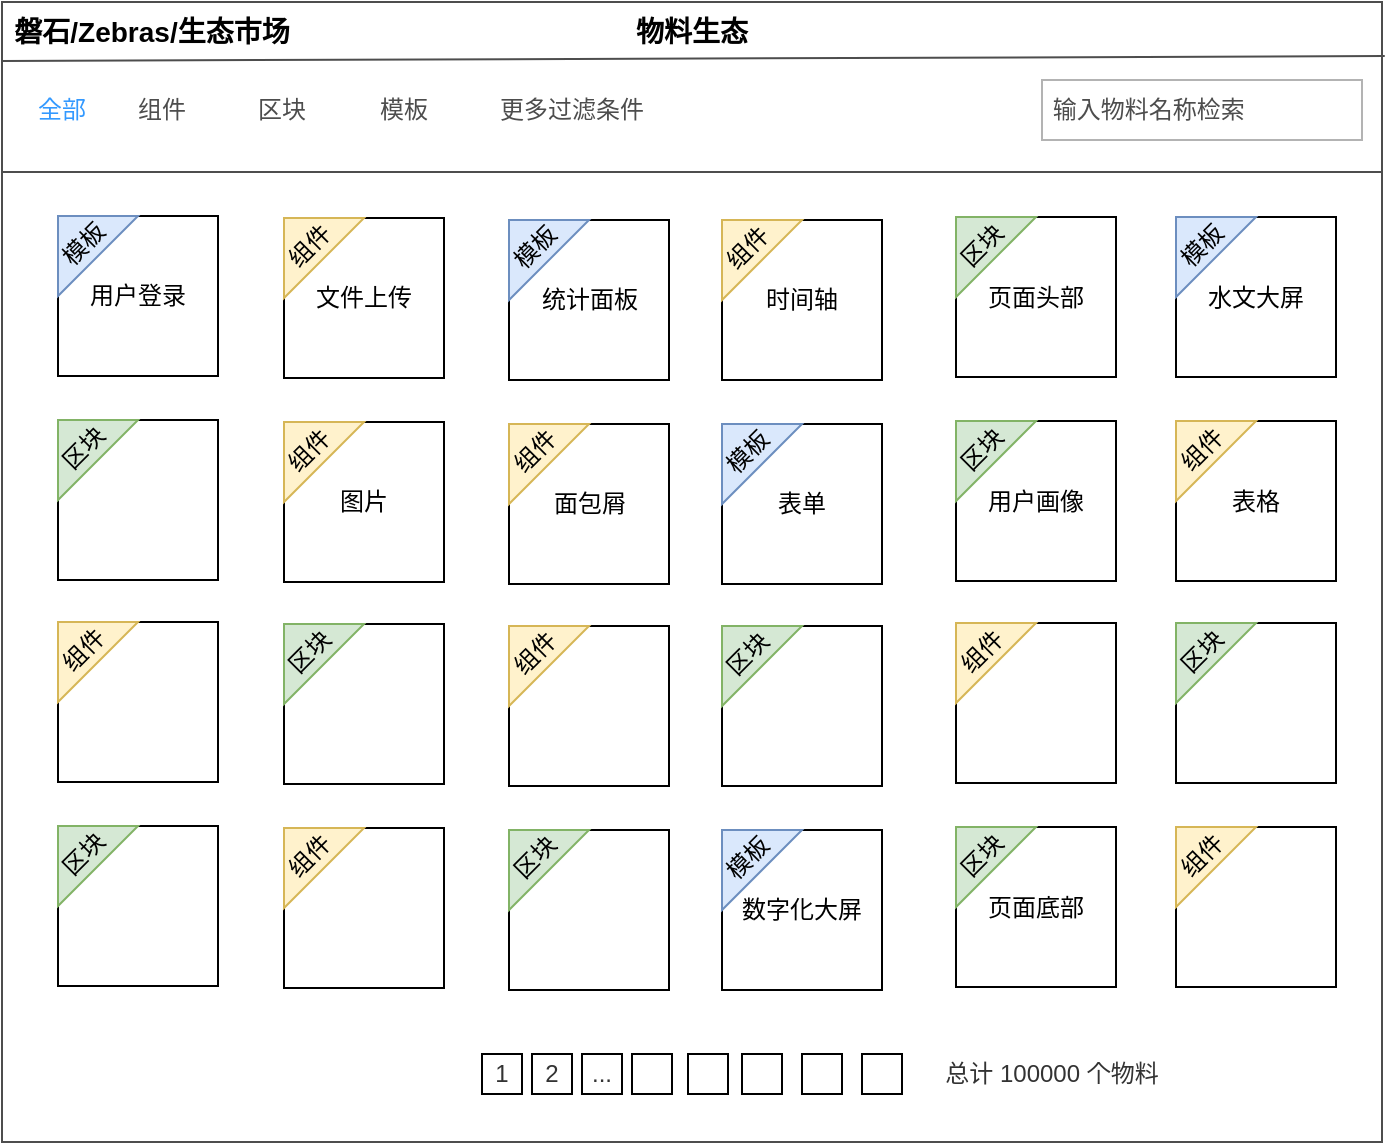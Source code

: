 <mxfile version="23.1.5" type="github">
  <diagram name="第 1 页" id="OyjIwlZL_Nj2LDqeHZL8">
    <mxGraphModel dx="1259" dy="702" grid="1" gridSize="10" guides="1" tooltips="1" connect="1" arrows="1" fold="1" page="1" pageScale="1" pageWidth="827" pageHeight="1169" math="0" shadow="0">
      <root>
        <mxCell id="0" />
        <mxCell id="1" parent="0" />
        <mxCell id="6N8xe3_TxVTpXBkaAM9S-1" value="" style="rounded=0;whiteSpace=wrap;html=1;fillColor=none;strokeColor=#4D4D4D;shadow=0;" vertex="1" parent="1">
          <mxGeometry x="60" y="140" width="690" height="570" as="geometry" />
        </mxCell>
        <mxCell id="6N8xe3_TxVTpXBkaAM9S-2" value="" style="rounded=0;whiteSpace=wrap;html=1;fillColor=none;strokeColor=#4D4D4D;shadow=0;" vertex="1" parent="1">
          <mxGeometry x="60" y="225" width="690" height="485" as="geometry" />
        </mxCell>
        <mxCell id="6N8xe3_TxVTpXBkaAM9S-4" value="物料生态" style="text;html=1;align=center;verticalAlign=middle;whiteSpace=wrap;rounded=0;fontSize=14;fontStyle=1;shadow=0;" vertex="1" parent="1">
          <mxGeometry x="375" y="140" width="60" height="30" as="geometry" />
        </mxCell>
        <mxCell id="6N8xe3_TxVTpXBkaAM9S-5" value="磐石/Zebras/生态市场" style="text;html=1;align=center;verticalAlign=middle;whiteSpace=wrap;rounded=0;fontSize=14;fontStyle=1;shadow=0;" vertex="1" parent="1">
          <mxGeometry x="60" y="140" width="150" height="30" as="geometry" />
        </mxCell>
        <mxCell id="6N8xe3_TxVTpXBkaAM9S-6" value="&lt;font color=&quot;#4d4d4d&quot;&gt;&amp;nbsp;输入物料名称检索&lt;/font&gt;" style="text;html=1;align=left;verticalAlign=middle;whiteSpace=wrap;rounded=0;strokeColor=#B3B3B3;shadow=0;" vertex="1" parent="1">
          <mxGeometry x="580" y="179" width="160" height="30" as="geometry" />
        </mxCell>
        <mxCell id="6N8xe3_TxVTpXBkaAM9S-7" value="全部" style="text;html=1;align=center;verticalAlign=middle;whiteSpace=wrap;rounded=0;fontColor=#3399FF;shadow=0;" vertex="1" parent="1">
          <mxGeometry x="60" y="179" width="60" height="30" as="geometry" />
        </mxCell>
        <mxCell id="6N8xe3_TxVTpXBkaAM9S-8" value="组件" style="text;html=1;align=center;verticalAlign=middle;whiteSpace=wrap;rounded=0;fontColor=#4D4D4D;shadow=0;" vertex="1" parent="1">
          <mxGeometry x="120" y="179" width="40" height="30" as="geometry" />
        </mxCell>
        <mxCell id="6N8xe3_TxVTpXBkaAM9S-9" value="&lt;font&gt;区块&lt;/font&gt;" style="text;html=1;align=center;verticalAlign=middle;whiteSpace=wrap;rounded=0;shadow=0;fontColor=#4D4D4D;" vertex="1" parent="1">
          <mxGeometry x="180" y="179" width="40" height="30" as="geometry" />
        </mxCell>
        <mxCell id="6N8xe3_TxVTpXBkaAM9S-10" value="&lt;font&gt;模板&lt;/font&gt;" style="text;html=1;align=center;verticalAlign=middle;whiteSpace=wrap;rounded=0;shadow=0;fontColor=#4D4D4D;" vertex="1" parent="1">
          <mxGeometry x="241" y="179" width="40" height="30" as="geometry" />
        </mxCell>
        <mxCell id="6N8xe3_TxVTpXBkaAM9S-12" value="" style="whiteSpace=wrap;html=1;aspect=fixed;fillColor=none;shadow=0;fontColor=#333333;" vertex="1" parent="1">
          <mxGeometry x="403" y="666" width="20" height="20" as="geometry" />
        </mxCell>
        <mxCell id="6N8xe3_TxVTpXBkaAM9S-13" value="" style="whiteSpace=wrap;html=1;aspect=fixed;fillColor=none;shadow=0;fontColor=#333333;" vertex="1" parent="1">
          <mxGeometry x="375" y="666" width="20" height="20" as="geometry" />
        </mxCell>
        <mxCell id="6N8xe3_TxVTpXBkaAM9S-14" value="..." style="whiteSpace=wrap;html=1;aspect=fixed;fillColor=none;shadow=0;fontColor=#333333;" vertex="1" parent="1">
          <mxGeometry x="350" y="666" width="20" height="20" as="geometry" />
        </mxCell>
        <mxCell id="6N8xe3_TxVTpXBkaAM9S-15" value="2" style="whiteSpace=wrap;html=1;aspect=fixed;fillColor=none;shadow=0;fontColor=#333333;" vertex="1" parent="1">
          <mxGeometry x="325" y="666" width="20" height="20" as="geometry" />
        </mxCell>
        <mxCell id="6N8xe3_TxVTpXBkaAM9S-16" value="1" style="whiteSpace=wrap;html=1;aspect=fixed;fillColor=none;shadow=0;fontColor=#333333;" vertex="1" parent="1">
          <mxGeometry x="300" y="666" width="20" height="20" as="geometry" />
        </mxCell>
        <mxCell id="6N8xe3_TxVTpXBkaAM9S-17" value="" style="whiteSpace=wrap;html=1;aspect=fixed;fillColor=none;shadow=0;fontColor=#333333;" vertex="1" parent="1">
          <mxGeometry x="430" y="666" width="20" height="20" as="geometry" />
        </mxCell>
        <mxCell id="6N8xe3_TxVTpXBkaAM9S-18" value="" style="whiteSpace=wrap;html=1;aspect=fixed;fillColor=none;shadow=0;fontColor=#333333;" vertex="1" parent="1">
          <mxGeometry x="460" y="666" width="20" height="20" as="geometry" />
        </mxCell>
        <mxCell id="6N8xe3_TxVTpXBkaAM9S-19" value="" style="whiteSpace=wrap;html=1;aspect=fixed;fillColor=none;shadow=0;fontColor=#333333;" vertex="1" parent="1">
          <mxGeometry x="490" y="666" width="20" height="20" as="geometry" />
        </mxCell>
        <mxCell id="6N8xe3_TxVTpXBkaAM9S-20" value="总计 100000 个物料" style="text;html=1;align=center;verticalAlign=middle;whiteSpace=wrap;rounded=0;shadow=0;fontColor=#333333;" vertex="1" parent="1">
          <mxGeometry x="530" y="661" width="110" height="30" as="geometry" />
        </mxCell>
        <mxCell id="6N8xe3_TxVTpXBkaAM9S-21" value="" style="endArrow=none;html=1;rounded=0;entryX=1.002;entryY=0.034;entryDx=0;entryDy=0;entryPerimeter=0;exitX=0;exitY=0.75;exitDx=0;exitDy=0;strokeColor=#4D4D4D;shadow=0;" edge="1" parent="1">
          <mxGeometry width="50" height="50" relative="1" as="geometry">
            <mxPoint x="60" y="169.5" as="sourcePoint" />
            <mxPoint x="751.38" y="167.06" as="targetPoint" />
          </mxGeometry>
        </mxCell>
        <mxCell id="6N8xe3_TxVTpXBkaAM9S-118" value="&lt;font color=&quot;#4d4d4d&quot;&gt;更多过滤条件&lt;/font&gt;" style="text;html=1;align=center;verticalAlign=middle;whiteSpace=wrap;rounded=0;shadow=0;fontColor=#333333;fillColor=none;strokeColor=none;" vertex="1" parent="1">
          <mxGeometry x="300" y="179" width="90" height="30" as="geometry" />
        </mxCell>
        <mxCell id="6N8xe3_TxVTpXBkaAM9S-120" value="用户登录" style="whiteSpace=wrap;html=1;aspect=fixed;" vertex="1" parent="1">
          <mxGeometry x="88" y="247" width="80" height="80" as="geometry" />
        </mxCell>
        <mxCell id="6N8xe3_TxVTpXBkaAM9S-123" value="" style="verticalLabelPosition=bottom;verticalAlign=top;html=1;shape=mxgraph.basic.orthogonal_triangle;direction=south;fillColor=#dae8fc;strokeColor=#6c8ebf;" vertex="1" parent="1">
          <mxGeometry x="88" y="247" width="40" height="40" as="geometry" />
        </mxCell>
        <mxCell id="6N8xe3_TxVTpXBkaAM9S-124" value="模板" style="text;html=1;align=center;verticalAlign=middle;whiteSpace=wrap;rounded=0;rotation=-45;" vertex="1" parent="1">
          <mxGeometry x="71" y="246" width="60" height="30" as="geometry" />
        </mxCell>
        <mxCell id="6N8xe3_TxVTpXBkaAM9S-136" value="文件上传" style="whiteSpace=wrap;html=1;aspect=fixed;" vertex="1" parent="1">
          <mxGeometry x="201" y="248" width="80" height="80" as="geometry" />
        </mxCell>
        <mxCell id="6N8xe3_TxVTpXBkaAM9S-137" value="" style="verticalLabelPosition=bottom;verticalAlign=top;html=1;shape=mxgraph.basic.orthogonal_triangle;direction=south;fillColor=#fff2cc;strokeColor=#d6b656;" vertex="1" parent="1">
          <mxGeometry x="201" y="248" width="40" height="40" as="geometry" />
        </mxCell>
        <mxCell id="6N8xe3_TxVTpXBkaAM9S-138" value="组件" style="text;html=1;align=center;verticalAlign=middle;whiteSpace=wrap;rounded=0;rotation=-45;" vertex="1" parent="1">
          <mxGeometry x="184" y="247" width="60" height="30" as="geometry" />
        </mxCell>
        <mxCell id="6N8xe3_TxVTpXBkaAM9S-139" value="统计面板" style="whiteSpace=wrap;html=1;aspect=fixed;" vertex="1" parent="1">
          <mxGeometry x="313.5" y="249" width="80" height="80" as="geometry" />
        </mxCell>
        <mxCell id="6N8xe3_TxVTpXBkaAM9S-140" value="" style="verticalLabelPosition=bottom;verticalAlign=top;html=1;shape=mxgraph.basic.orthogonal_triangle;direction=south;fillColor=#dae8fc;strokeColor=#6c8ebf;" vertex="1" parent="1">
          <mxGeometry x="313.5" y="249" width="40" height="40" as="geometry" />
        </mxCell>
        <mxCell id="6N8xe3_TxVTpXBkaAM9S-141" value="模板" style="text;html=1;align=center;verticalAlign=middle;whiteSpace=wrap;rounded=0;rotation=-45;" vertex="1" parent="1">
          <mxGeometry x="296.5" y="248" width="60" height="30" as="geometry" />
        </mxCell>
        <mxCell id="6N8xe3_TxVTpXBkaAM9S-142" value="时间轴" style="whiteSpace=wrap;html=1;aspect=fixed;" vertex="1" parent="1">
          <mxGeometry x="420" y="249" width="80" height="80" as="geometry" />
        </mxCell>
        <mxCell id="6N8xe3_TxVTpXBkaAM9S-143" value="" style="verticalLabelPosition=bottom;verticalAlign=top;html=1;shape=mxgraph.basic.orthogonal_triangle;direction=south;fillColor=#fff2cc;strokeColor=#d6b656;" vertex="1" parent="1">
          <mxGeometry x="420" y="249" width="40" height="40" as="geometry" />
        </mxCell>
        <mxCell id="6N8xe3_TxVTpXBkaAM9S-144" value="组件" style="text;html=1;align=center;verticalAlign=middle;whiteSpace=wrap;rounded=0;rotation=-45;" vertex="1" parent="1">
          <mxGeometry x="403" y="248" width="60" height="30" as="geometry" />
        </mxCell>
        <mxCell id="6N8xe3_TxVTpXBkaAM9S-145" value="页面头部" style="whiteSpace=wrap;html=1;aspect=fixed;" vertex="1" parent="1">
          <mxGeometry x="537" y="247.5" width="80" height="80" as="geometry" />
        </mxCell>
        <mxCell id="6N8xe3_TxVTpXBkaAM9S-146" value="" style="verticalLabelPosition=bottom;verticalAlign=top;html=1;shape=mxgraph.basic.orthogonal_triangle;direction=south;fillColor=#d5e8d4;strokeColor=#82b366;" vertex="1" parent="1">
          <mxGeometry x="537" y="247.5" width="40" height="40" as="geometry" />
        </mxCell>
        <mxCell id="6N8xe3_TxVTpXBkaAM9S-147" value="区块" style="text;html=1;align=center;verticalAlign=middle;whiteSpace=wrap;rounded=0;rotation=-45;" vertex="1" parent="1">
          <mxGeometry x="520" y="246.5" width="60" height="30" as="geometry" />
        </mxCell>
        <mxCell id="6N8xe3_TxVTpXBkaAM9S-148" value="水文大屏" style="whiteSpace=wrap;html=1;aspect=fixed;" vertex="1" parent="1">
          <mxGeometry x="647" y="247.5" width="80" height="80" as="geometry" />
        </mxCell>
        <mxCell id="6N8xe3_TxVTpXBkaAM9S-149" value="" style="verticalLabelPosition=bottom;verticalAlign=top;html=1;shape=mxgraph.basic.orthogonal_triangle;direction=south;fillColor=#dae8fc;strokeColor=#6c8ebf;" vertex="1" parent="1">
          <mxGeometry x="647" y="247.5" width="40" height="40" as="geometry" />
        </mxCell>
        <mxCell id="6N8xe3_TxVTpXBkaAM9S-150" value="模板" style="text;html=1;align=center;verticalAlign=middle;whiteSpace=wrap;rounded=0;rotation=-45;" vertex="1" parent="1">
          <mxGeometry x="630" y="246.5" width="60" height="30" as="geometry" />
        </mxCell>
        <mxCell id="6N8xe3_TxVTpXBkaAM9S-151" value="" style="whiteSpace=wrap;html=1;aspect=fixed;" vertex="1" parent="1">
          <mxGeometry x="88" y="349" width="80" height="80" as="geometry" />
        </mxCell>
        <mxCell id="6N8xe3_TxVTpXBkaAM9S-152" value="" style="verticalLabelPosition=bottom;verticalAlign=top;html=1;shape=mxgraph.basic.orthogonal_triangle;direction=south;fillColor=#d5e8d4;strokeColor=#82b366;" vertex="1" parent="1">
          <mxGeometry x="88" y="349" width="40" height="40" as="geometry" />
        </mxCell>
        <mxCell id="6N8xe3_TxVTpXBkaAM9S-153" value="区块" style="text;html=1;align=center;verticalAlign=middle;whiteSpace=wrap;rounded=0;rotation=-45;" vertex="1" parent="1">
          <mxGeometry x="71" y="348" width="60" height="30" as="geometry" />
        </mxCell>
        <mxCell id="6N8xe3_TxVTpXBkaAM9S-154" value="图片" style="whiteSpace=wrap;html=1;aspect=fixed;" vertex="1" parent="1">
          <mxGeometry x="201" y="350" width="80" height="80" as="geometry" />
        </mxCell>
        <mxCell id="6N8xe3_TxVTpXBkaAM9S-155" value="" style="verticalLabelPosition=bottom;verticalAlign=top;html=1;shape=mxgraph.basic.orthogonal_triangle;direction=south;fillColor=#fff2cc;strokeColor=#d6b656;" vertex="1" parent="1">
          <mxGeometry x="201" y="350" width="40" height="40" as="geometry" />
        </mxCell>
        <mxCell id="6N8xe3_TxVTpXBkaAM9S-156" value="组件" style="text;html=1;align=center;verticalAlign=middle;whiteSpace=wrap;rounded=0;rotation=-45;" vertex="1" parent="1">
          <mxGeometry x="184.35" y="349.85" width="60" height="29" as="geometry" />
        </mxCell>
        <mxCell id="6N8xe3_TxVTpXBkaAM9S-157" value="面包屑" style="whiteSpace=wrap;html=1;aspect=fixed;" vertex="1" parent="1">
          <mxGeometry x="313.5" y="351" width="80" height="80" as="geometry" />
        </mxCell>
        <mxCell id="6N8xe3_TxVTpXBkaAM9S-158" value="" style="verticalLabelPosition=bottom;verticalAlign=top;html=1;shape=mxgraph.basic.orthogonal_triangle;direction=south;fillColor=#fff2cc;strokeColor=#d6b656;" vertex="1" parent="1">
          <mxGeometry x="313.5" y="351" width="40" height="40" as="geometry" />
        </mxCell>
        <mxCell id="6N8xe3_TxVTpXBkaAM9S-159" value="组件" style="text;html=1;align=center;verticalAlign=middle;whiteSpace=wrap;rounded=0;rotation=-45;" vertex="1" parent="1">
          <mxGeometry x="296.5" y="350" width="60" height="30" as="geometry" />
        </mxCell>
        <mxCell id="6N8xe3_TxVTpXBkaAM9S-160" value="表单" style="whiteSpace=wrap;html=1;aspect=fixed;" vertex="1" parent="1">
          <mxGeometry x="420" y="351" width="80" height="80" as="geometry" />
        </mxCell>
        <mxCell id="6N8xe3_TxVTpXBkaAM9S-161" value="" style="verticalLabelPosition=bottom;verticalAlign=top;html=1;shape=mxgraph.basic.orthogonal_triangle;direction=south;fillColor=#dae8fc;strokeColor=#6c8ebf;" vertex="1" parent="1">
          <mxGeometry x="420" y="351" width="40" height="40" as="geometry" />
        </mxCell>
        <mxCell id="6N8xe3_TxVTpXBkaAM9S-162" value="模板" style="text;html=1;align=center;verticalAlign=middle;whiteSpace=wrap;rounded=0;rotation=-45;" vertex="1" parent="1">
          <mxGeometry x="403" y="350" width="60" height="30" as="geometry" />
        </mxCell>
        <mxCell id="6N8xe3_TxVTpXBkaAM9S-163" value="用户画像" style="whiteSpace=wrap;html=1;aspect=fixed;" vertex="1" parent="1">
          <mxGeometry x="537" y="349.5" width="80" height="80" as="geometry" />
        </mxCell>
        <mxCell id="6N8xe3_TxVTpXBkaAM9S-164" value="" style="verticalLabelPosition=bottom;verticalAlign=top;html=1;shape=mxgraph.basic.orthogonal_triangle;direction=south;fillColor=#d5e8d4;strokeColor=#82b366;" vertex="1" parent="1">
          <mxGeometry x="537" y="349.5" width="40" height="40" as="geometry" />
        </mxCell>
        <mxCell id="6N8xe3_TxVTpXBkaAM9S-165" value="区块" style="text;html=1;align=center;verticalAlign=middle;whiteSpace=wrap;rounded=0;rotation=-45;" vertex="1" parent="1">
          <mxGeometry x="520" y="348.5" width="60" height="30" as="geometry" />
        </mxCell>
        <mxCell id="6N8xe3_TxVTpXBkaAM9S-166" value="表格" style="whiteSpace=wrap;html=1;aspect=fixed;" vertex="1" parent="1">
          <mxGeometry x="647" y="349.5" width="80" height="80" as="geometry" />
        </mxCell>
        <mxCell id="6N8xe3_TxVTpXBkaAM9S-167" value="" style="verticalLabelPosition=bottom;verticalAlign=top;html=1;shape=mxgraph.basic.orthogonal_triangle;direction=south;fillColor=#fff2cc;strokeColor=#d6b656;" vertex="1" parent="1">
          <mxGeometry x="647" y="349.5" width="40" height="40" as="geometry" />
        </mxCell>
        <mxCell id="6N8xe3_TxVTpXBkaAM9S-168" value="组件" style="text;html=1;align=center;verticalAlign=middle;whiteSpace=wrap;rounded=0;rotation=-45;" vertex="1" parent="1">
          <mxGeometry x="630" y="348.5" width="60" height="30" as="geometry" />
        </mxCell>
        <mxCell id="6N8xe3_TxVTpXBkaAM9S-169" value="" style="whiteSpace=wrap;html=1;aspect=fixed;" vertex="1" parent="1">
          <mxGeometry x="88" y="450" width="80" height="80" as="geometry" />
        </mxCell>
        <mxCell id="6N8xe3_TxVTpXBkaAM9S-170" value="" style="verticalLabelPosition=bottom;verticalAlign=top;html=1;shape=mxgraph.basic.orthogonal_triangle;direction=south;fillColor=#fff2cc;strokeColor=#d6b656;" vertex="1" parent="1">
          <mxGeometry x="88" y="450" width="40" height="40" as="geometry" />
        </mxCell>
        <mxCell id="6N8xe3_TxVTpXBkaAM9S-171" value="组件" style="text;html=1;align=center;verticalAlign=middle;whiteSpace=wrap;rounded=0;rotation=-45;" vertex="1" parent="1">
          <mxGeometry x="71" y="449" width="60" height="30" as="geometry" />
        </mxCell>
        <mxCell id="6N8xe3_TxVTpXBkaAM9S-172" value="" style="whiteSpace=wrap;html=1;aspect=fixed;" vertex="1" parent="1">
          <mxGeometry x="201" y="451" width="80" height="80" as="geometry" />
        </mxCell>
        <mxCell id="6N8xe3_TxVTpXBkaAM9S-173" value="" style="verticalLabelPosition=bottom;verticalAlign=top;html=1;shape=mxgraph.basic.orthogonal_triangle;direction=south;fillColor=#d5e8d4;strokeColor=#82b366;" vertex="1" parent="1">
          <mxGeometry x="201" y="451" width="40" height="40" as="geometry" />
        </mxCell>
        <mxCell id="6N8xe3_TxVTpXBkaAM9S-174" value="区块" style="text;html=1;align=center;verticalAlign=middle;whiteSpace=wrap;rounded=0;rotation=-45;" vertex="1" parent="1">
          <mxGeometry x="184" y="450" width="60" height="30" as="geometry" />
        </mxCell>
        <mxCell id="6N8xe3_TxVTpXBkaAM9S-175" value="" style="whiteSpace=wrap;html=1;aspect=fixed;" vertex="1" parent="1">
          <mxGeometry x="313.5" y="452" width="80" height="80" as="geometry" />
        </mxCell>
        <mxCell id="6N8xe3_TxVTpXBkaAM9S-176" value="" style="verticalLabelPosition=bottom;verticalAlign=top;html=1;shape=mxgraph.basic.orthogonal_triangle;direction=south;fillColor=#fff2cc;strokeColor=#d6b656;" vertex="1" parent="1">
          <mxGeometry x="313.5" y="452" width="40" height="40" as="geometry" />
        </mxCell>
        <mxCell id="6N8xe3_TxVTpXBkaAM9S-177" value="组件" style="text;html=1;align=center;verticalAlign=middle;whiteSpace=wrap;rounded=0;rotation=-45;" vertex="1" parent="1">
          <mxGeometry x="296.5" y="451" width="60" height="30" as="geometry" />
        </mxCell>
        <mxCell id="6N8xe3_TxVTpXBkaAM9S-178" value="" style="whiteSpace=wrap;html=1;aspect=fixed;" vertex="1" parent="1">
          <mxGeometry x="420" y="452" width="80" height="80" as="geometry" />
        </mxCell>
        <mxCell id="6N8xe3_TxVTpXBkaAM9S-179" value="" style="verticalLabelPosition=bottom;verticalAlign=top;html=1;shape=mxgraph.basic.orthogonal_triangle;direction=south;fillColor=#d5e8d4;strokeColor=#82b366;" vertex="1" parent="1">
          <mxGeometry x="420" y="452" width="40" height="40" as="geometry" />
        </mxCell>
        <mxCell id="6N8xe3_TxVTpXBkaAM9S-180" value="区块" style="text;html=1;align=center;verticalAlign=middle;whiteSpace=wrap;rounded=0;rotation=-45;" vertex="1" parent="1">
          <mxGeometry x="403" y="451" width="60" height="30" as="geometry" />
        </mxCell>
        <mxCell id="6N8xe3_TxVTpXBkaAM9S-181" value="" style="whiteSpace=wrap;html=1;aspect=fixed;" vertex="1" parent="1">
          <mxGeometry x="537" y="450.5" width="80" height="80" as="geometry" />
        </mxCell>
        <mxCell id="6N8xe3_TxVTpXBkaAM9S-182" value="" style="verticalLabelPosition=bottom;verticalAlign=top;html=1;shape=mxgraph.basic.orthogonal_triangle;direction=south;fillColor=#fff2cc;strokeColor=#d6b656;" vertex="1" parent="1">
          <mxGeometry x="537" y="450.5" width="40" height="40" as="geometry" />
        </mxCell>
        <mxCell id="6N8xe3_TxVTpXBkaAM9S-183" value="组件" style="text;html=1;align=center;verticalAlign=middle;whiteSpace=wrap;rounded=0;rotation=-45;" vertex="1" parent="1">
          <mxGeometry x="520" y="449.5" width="60" height="30" as="geometry" />
        </mxCell>
        <mxCell id="6N8xe3_TxVTpXBkaAM9S-184" value="" style="whiteSpace=wrap;html=1;aspect=fixed;" vertex="1" parent="1">
          <mxGeometry x="647" y="450.5" width="80" height="80" as="geometry" />
        </mxCell>
        <mxCell id="6N8xe3_TxVTpXBkaAM9S-185" value="" style="verticalLabelPosition=bottom;verticalAlign=top;html=1;shape=mxgraph.basic.orthogonal_triangle;direction=south;fillColor=#d5e8d4;strokeColor=#82b366;" vertex="1" parent="1">
          <mxGeometry x="647" y="450.5" width="40" height="40" as="geometry" />
        </mxCell>
        <mxCell id="6N8xe3_TxVTpXBkaAM9S-186" value="区块" style="text;html=1;align=center;verticalAlign=middle;whiteSpace=wrap;rounded=0;rotation=-45;" vertex="1" parent="1">
          <mxGeometry x="630" y="449.5" width="60" height="30" as="geometry" />
        </mxCell>
        <mxCell id="6N8xe3_TxVTpXBkaAM9S-187" value="" style="whiteSpace=wrap;html=1;aspect=fixed;" vertex="1" parent="1">
          <mxGeometry x="88" y="552" width="80" height="80" as="geometry" />
        </mxCell>
        <mxCell id="6N8xe3_TxVTpXBkaAM9S-188" value="" style="verticalLabelPosition=bottom;verticalAlign=top;html=1;shape=mxgraph.basic.orthogonal_triangle;direction=south;fillColor=#d5e8d4;strokeColor=#82b366;" vertex="1" parent="1">
          <mxGeometry x="88" y="552" width="40" height="40" as="geometry" />
        </mxCell>
        <mxCell id="6N8xe3_TxVTpXBkaAM9S-189" value="区块" style="text;html=1;align=center;verticalAlign=middle;whiteSpace=wrap;rounded=0;rotation=-45;" vertex="1" parent="1">
          <mxGeometry x="71" y="551" width="60" height="30" as="geometry" />
        </mxCell>
        <mxCell id="6N8xe3_TxVTpXBkaAM9S-190" value="" style="whiteSpace=wrap;html=1;aspect=fixed;" vertex="1" parent="1">
          <mxGeometry x="201" y="553" width="80" height="80" as="geometry" />
        </mxCell>
        <mxCell id="6N8xe3_TxVTpXBkaAM9S-191" value="" style="verticalLabelPosition=bottom;verticalAlign=top;html=1;shape=mxgraph.basic.orthogonal_triangle;direction=south;fillColor=#fff2cc;strokeColor=#d6b656;" vertex="1" parent="1">
          <mxGeometry x="201" y="553" width="40" height="40" as="geometry" />
        </mxCell>
        <mxCell id="6N8xe3_TxVTpXBkaAM9S-192" value="组件" style="text;html=1;align=center;verticalAlign=middle;whiteSpace=wrap;rounded=0;rotation=-45;" vertex="1" parent="1">
          <mxGeometry x="184" y="552" width="60" height="30" as="geometry" />
        </mxCell>
        <mxCell id="6N8xe3_TxVTpXBkaAM9S-193" value="" style="whiteSpace=wrap;html=1;aspect=fixed;" vertex="1" parent="1">
          <mxGeometry x="313.5" y="554" width="80" height="80" as="geometry" />
        </mxCell>
        <mxCell id="6N8xe3_TxVTpXBkaAM9S-194" value="" style="verticalLabelPosition=bottom;verticalAlign=top;html=1;shape=mxgraph.basic.orthogonal_triangle;direction=south;fillColor=#d5e8d4;strokeColor=#82b366;" vertex="1" parent="1">
          <mxGeometry x="313.5" y="554" width="40" height="40" as="geometry" />
        </mxCell>
        <mxCell id="6N8xe3_TxVTpXBkaAM9S-195" value="区块" style="text;html=1;align=center;verticalAlign=middle;whiteSpace=wrap;rounded=0;rotation=-45;" vertex="1" parent="1">
          <mxGeometry x="296.5" y="553" width="60" height="30" as="geometry" />
        </mxCell>
        <mxCell id="6N8xe3_TxVTpXBkaAM9S-196" value="数字化大屏" style="whiteSpace=wrap;html=1;aspect=fixed;" vertex="1" parent="1">
          <mxGeometry x="420" y="554" width="80" height="80" as="geometry" />
        </mxCell>
        <mxCell id="6N8xe3_TxVTpXBkaAM9S-197" value="" style="verticalLabelPosition=bottom;verticalAlign=top;html=1;shape=mxgraph.basic.orthogonal_triangle;direction=south;fillColor=#dae8fc;strokeColor=#6c8ebf;" vertex="1" parent="1">
          <mxGeometry x="420" y="554" width="40" height="40" as="geometry" />
        </mxCell>
        <mxCell id="6N8xe3_TxVTpXBkaAM9S-198" value="模板" style="text;html=1;align=center;verticalAlign=middle;whiteSpace=wrap;rounded=0;rotation=-45;" vertex="1" parent="1">
          <mxGeometry x="403" y="553" width="60" height="30" as="geometry" />
        </mxCell>
        <mxCell id="6N8xe3_TxVTpXBkaAM9S-199" value="页面底部" style="whiteSpace=wrap;html=1;aspect=fixed;" vertex="1" parent="1">
          <mxGeometry x="537" y="552.5" width="80" height="80" as="geometry" />
        </mxCell>
        <mxCell id="6N8xe3_TxVTpXBkaAM9S-200" value="" style="verticalLabelPosition=bottom;verticalAlign=top;html=1;shape=mxgraph.basic.orthogonal_triangle;direction=south;fillColor=#d5e8d4;strokeColor=#82b366;" vertex="1" parent="1">
          <mxGeometry x="537" y="552.5" width="40" height="40" as="geometry" />
        </mxCell>
        <mxCell id="6N8xe3_TxVTpXBkaAM9S-201" value="区块" style="text;html=1;align=center;verticalAlign=middle;whiteSpace=wrap;rounded=0;rotation=-45;" vertex="1" parent="1">
          <mxGeometry x="520" y="551.5" width="60" height="30" as="geometry" />
        </mxCell>
        <mxCell id="6N8xe3_TxVTpXBkaAM9S-202" value="" style="whiteSpace=wrap;html=1;aspect=fixed;" vertex="1" parent="1">
          <mxGeometry x="647" y="552.5" width="80" height="80" as="geometry" />
        </mxCell>
        <mxCell id="6N8xe3_TxVTpXBkaAM9S-203" value="" style="verticalLabelPosition=bottom;verticalAlign=top;html=1;shape=mxgraph.basic.orthogonal_triangle;direction=south;fillColor=#fff2cc;strokeColor=#d6b656;" vertex="1" parent="1">
          <mxGeometry x="647" y="552.5" width="40" height="40" as="geometry" />
        </mxCell>
        <mxCell id="6N8xe3_TxVTpXBkaAM9S-204" value="组件" style="text;html=1;align=center;verticalAlign=middle;whiteSpace=wrap;rounded=0;rotation=-45;" vertex="1" parent="1">
          <mxGeometry x="630" y="551.5" width="60" height="30" as="geometry" />
        </mxCell>
      </root>
    </mxGraphModel>
  </diagram>
</mxfile>
